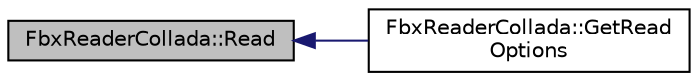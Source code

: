 digraph "FbxReaderCollada::Read"
{
  edge [fontname="Helvetica",fontsize="10",labelfontname="Helvetica",labelfontsize="10"];
  node [fontname="Helvetica",fontsize="10",shape=record];
  rankdir="LR";
  Node23 [label="FbxReaderCollada::Read",height=0.2,width=0.4,color="black", fillcolor="grey75", style="filled", fontcolor="black"];
  Node23 -> Node24 [dir="back",color="midnightblue",fontsize="10",style="solid"];
  Node24 [label="FbxReaderCollada::GetRead\lOptions",height=0.2,width=0.4,color="black", fillcolor="white", style="filled",URL="$class_fbx_reader_collada.html#a23cea871d527b8695ebdeade47b1938e"];
}
